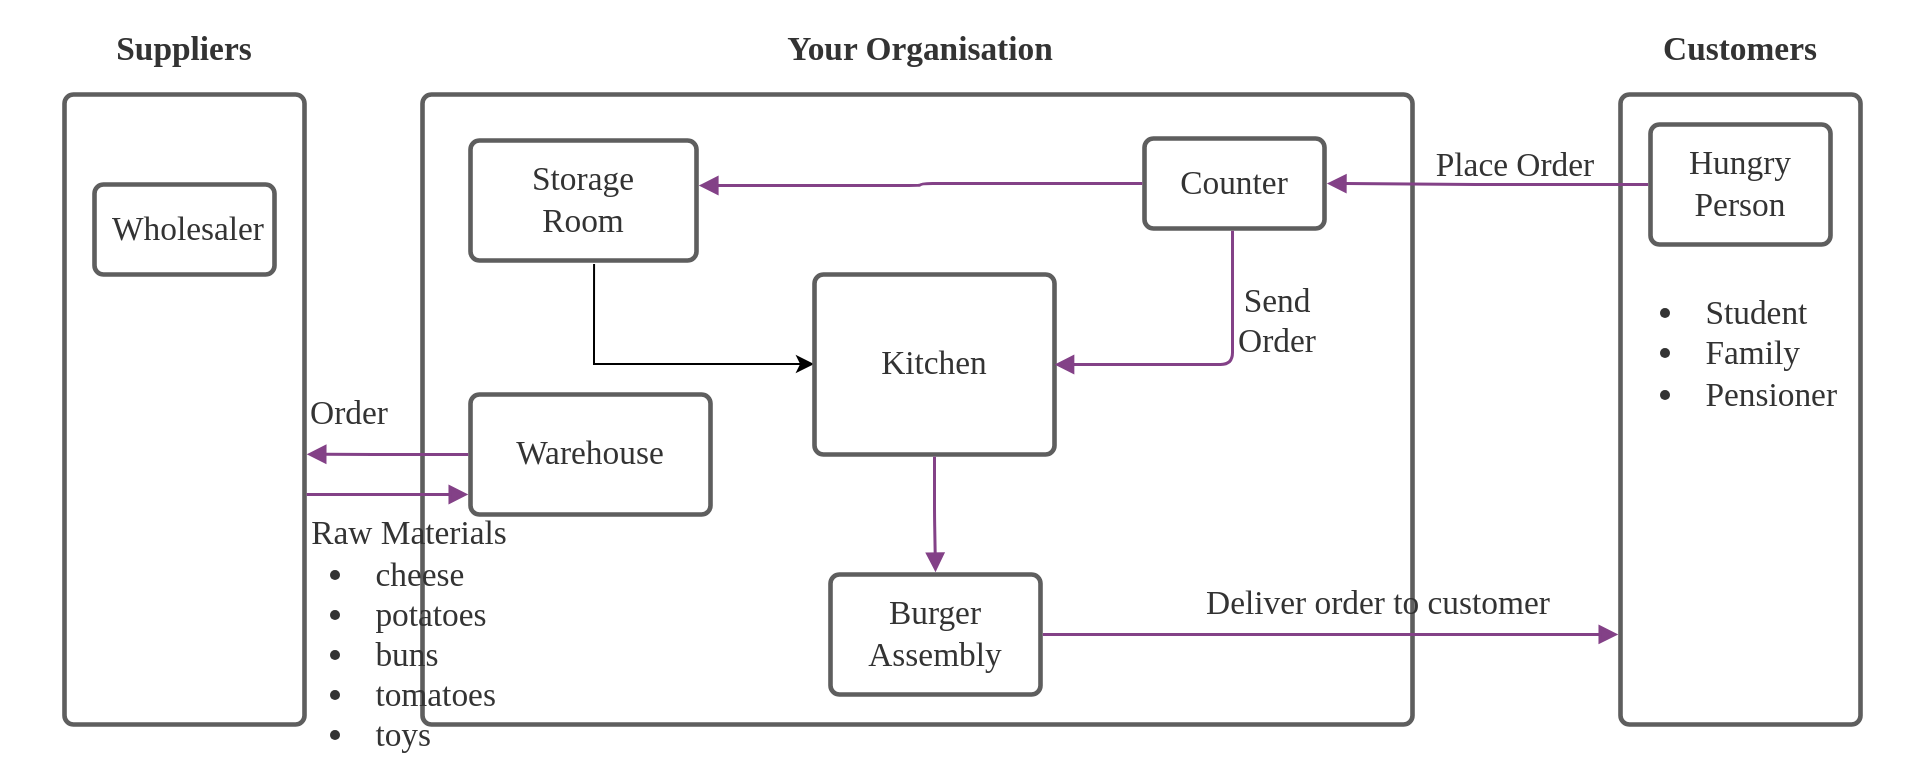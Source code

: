 <mxfile version="16.1.4" type="github"><diagram id="P1QKNqAeYt4HCRxQtQzc" name="Page-1"><mxGraphModel dx="981" dy="506" grid="1" gridSize="10" guides="1" tooltips="1" connect="1" arrows="1" fold="1" page="1" pageScale="1" pageWidth="827" pageHeight="1169" math="0" shadow="0"><root><mxCell id="0"/><mxCell id="1" parent="0"/><UserObject label="" lucidchartObjectId="QqQAl.x97Tu-" id="T_l3l5ipaM6aW_jaC9lw-1"><mxCell style="html=1;overflow=block;blockSpacing=1;whiteSpace=wrap;fontSize=13;spacing=9;strokeColor=#5e5e5e;strokeOpacity=100;rounded=1;absoluteArcSize=1;arcSize=9;strokeWidth=2.3;" vertex="1" parent="1"><mxGeometry x="823" y="135" width="120" height="315" as="geometry"/></mxCell></UserObject><UserObject label="" lucidchartObjectId="EqQAbCjBQSPl" id="T_l3l5ipaM6aW_jaC9lw-2"><mxCell style="html=1;overflow=block;blockSpacing=1;whiteSpace=wrap;fontSize=13;spacing=9;strokeColor=#5e5e5e;strokeOpacity=100;rounded=1;absoluteArcSize=1;arcSize=9;strokeWidth=2.3;" vertex="1" parent="1"><mxGeometry x="224" y="135" width="495" height="315" as="geometry"/></mxCell></UserObject><UserObject label="" lucidchartObjectId="4pQAe-gW02T7" id="T_l3l5ipaM6aW_jaC9lw-3"><mxCell style="html=1;overflow=block;blockSpacing=1;whiteSpace=wrap;fontSize=13;spacing=9;strokeColor=#5e5e5e;strokeOpacity=100;rounded=1;absoluteArcSize=1;arcSize=9;strokeWidth=2.3;" vertex="1" parent="1"><mxGeometry x="45" y="135" width="120" height="315" as="geometry"/></mxCell></UserObject><UserObject label="Wholesaler" lucidchartObjectId="zrQAACOR_C7H" id="T_l3l5ipaM6aW_jaC9lw-4"><mxCell style="html=1;overflow=block;blockSpacing=1;whiteSpace=wrap;fontSize=16.7;fontFamily=Liberation Serif;fontColor=#333333;spacing=9;strokeColor=#5e5e5e;strokeOpacity=100;rounded=1;absoluteArcSize=1;arcSize=9;strokeWidth=2.3;" vertex="1" parent="1"><mxGeometry x="60" y="180" width="90" height="45" as="geometry"/></mxCell></UserObject><mxCell id="T_l3l5ipaM6aW_jaC9lw-28" style="edgeStyle=orthogonalEdgeStyle;rounded=0;orthogonalLoop=1;jettySize=auto;html=1;entryX=0;entryY=0.5;entryDx=0;entryDy=0;exitX=0.549;exitY=1.033;exitDx=0;exitDy=0;exitPerimeter=0;" edge="1" parent="1" source="T_l3l5ipaM6aW_jaC9lw-5" target="T_l3l5ipaM6aW_jaC9lw-8"><mxGeometry relative="1" as="geometry"><Array as="points"><mxPoint x="310" y="270"/></Array></mxGeometry></mxCell><UserObject label="Storage Room" lucidchartObjectId="VrQAUFQwbw6T" id="T_l3l5ipaM6aW_jaC9lw-5"><mxCell style="html=1;overflow=block;blockSpacing=1;whiteSpace=wrap;fontSize=16.7;fontFamily=Liberation Serif;fontColor=#333333;spacing=9;strokeColor=#5e5e5e;strokeOpacity=100;rounded=1;absoluteArcSize=1;arcSize=9;strokeWidth=2.3;" vertex="1" parent="1"><mxGeometry x="248" y="158" width="113" height="60" as="geometry"/></mxCell></UserObject><UserObject label="Warehouse" lucidchartObjectId="YrQAJ8SqAjfS" id="T_l3l5ipaM6aW_jaC9lw-6"><mxCell style="html=1;overflow=block;blockSpacing=1;whiteSpace=wrap;fontSize=16.7;fontFamily=Liberation Serif;fontColor=#333333;spacing=9;strokeColor=#5e5e5e;strokeOpacity=100;rounded=1;absoluteArcSize=1;arcSize=9;strokeWidth=2.3;" vertex="1" parent="1"><mxGeometry x="248" y="285" width="120" height="60" as="geometry"/></mxCell></UserObject><UserObject label="Burger Assembly" lucidchartObjectId="YrQAPKSkL5sY" id="T_l3l5ipaM6aW_jaC9lw-7"><mxCell style="html=1;overflow=block;blockSpacing=1;whiteSpace=wrap;fontSize=16.7;fontFamily=Liberation Serif;fontColor=#333333;spacing=9;strokeColor=#5e5e5e;strokeOpacity=100;rounded=1;absoluteArcSize=1;arcSize=9;strokeWidth=2.3;" vertex="1" parent="1"><mxGeometry x="428" y="375" width="105" height="60" as="geometry"/></mxCell></UserObject><UserObject label="Kitchen" lucidchartObjectId="ZrQA6aTgb5a-" id="T_l3l5ipaM6aW_jaC9lw-8"><mxCell style="html=1;overflow=block;blockSpacing=1;whiteSpace=wrap;fontSize=16.7;fontFamily=Liberation Serif;fontColor=#333333;spacing=9;strokeColor=#5e5e5e;strokeOpacity=100;rounded=1;absoluteArcSize=1;arcSize=9;strokeWidth=2.3;" vertex="1" parent="1"><mxGeometry x="420" y="225" width="120" height="90" as="geometry"/></mxCell></UserObject><UserObject label="Counter" lucidchartObjectId="ZrQAo~8UUH6N" id="T_l3l5ipaM6aW_jaC9lw-9"><mxCell style="html=1;overflow=block;blockSpacing=1;whiteSpace=wrap;fontSize=16.7;fontFamily=Liberation Serif;fontColor=#333333;spacing=9;strokeColor=#5e5e5e;strokeOpacity=100;rounded=1;absoluteArcSize=1;arcSize=9;strokeWidth=2.3;" vertex="1" parent="1"><mxGeometry x="585" y="157" width="90" height="45" as="geometry"/></mxCell></UserObject><UserObject label="Hungry Person" lucidchartObjectId="ZrQACl~e6NGO" id="T_l3l5ipaM6aW_jaC9lw-10"><mxCell style="html=1;overflow=block;blockSpacing=1;whiteSpace=wrap;fontSize=16.7;fontFamily=Liberation Serif;fontColor=#333333;spacing=9;strokeColor=#5e5e5e;strokeOpacity=100;rounded=1;absoluteArcSize=1;arcSize=9;strokeWidth=2.3;" vertex="1" parent="1"><mxGeometry x="838" y="150" width="90" height="60" as="geometry"/></mxCell></UserObject><UserObject label="Suppliers" lucidchartObjectId="CtQAwPfJusHP" id="T_l3l5ipaM6aW_jaC9lw-11"><mxCell style="html=1;overflow=block;blockSpacing=1;whiteSpace=wrap;fontSize=16.7;fontFamily=Liberation Serif;fontColor=#333333;fontStyle=1;spacing=3.8;strokeOpacity=0;fillOpacity=0;rounded=1;absoluteArcSize=1;arcSize=9;fillColor=#ffffff;strokeWidth=2.3;" vertex="1" parent="1"><mxGeometry x="15" y="90" width="180" height="45" as="geometry"/></mxCell></UserObject><UserObject label="Your Organisation" lucidchartObjectId="LtQAj6G6N.Hy" id="T_l3l5ipaM6aW_jaC9lw-12"><mxCell style="html=1;overflow=block;blockSpacing=1;whiteSpace=wrap;fontSize=16.7;fontFamily=Liberation Serif;fontColor=#333333;fontStyle=1;spacing=3.8;strokeOpacity=0;fillOpacity=0;rounded=1;absoluteArcSize=1;arcSize=9;fillColor=#ffffff;strokeWidth=2.3;" vertex="1" parent="1"><mxGeometry x="383" y="90" width="180" height="45" as="geometry"/></mxCell></UserObject><UserObject label="Customers" lucidchartObjectId="XtQAhKaNFwgL" id="T_l3l5ipaM6aW_jaC9lw-13"><mxCell style="html=1;overflow=block;blockSpacing=1;whiteSpace=wrap;fontSize=16.7;fontFamily=Liberation Serif;fontColor=#333333;fontStyle=1;spacing=3.8;strokeOpacity=0;fillOpacity=0;rounded=1;absoluteArcSize=1;arcSize=9;fillColor=#ffffff;strokeWidth=2.3;" vertex="1" parent="1"><mxGeometry x="793" y="90" width="180" height="45" as="geometry"/></mxCell></UserObject><UserObject label="" lucidchartObjectId="BuQA8nzfgfiL" id="T_l3l5ipaM6aW_jaC9lw-14"><mxCell style="html=1;jettySize=18;whiteSpace=wrap;fontSize=13;strokeColor=#834187;strokeOpacity=100;strokeWidth=1.5;rounded=1;arcSize=12;edgeStyle=orthogonalEdgeStyle;startArrow=none;endArrow=block;endFill=1;exitX=-0.013;exitY=0.5;exitPerimeter=0;entryX=1.013;entryY=0.5;entryPerimeter=0;" edge="1" parent="1" source="T_l3l5ipaM6aW_jaC9lw-10" target="T_l3l5ipaM6aW_jaC9lw-9"><mxGeometry width="100" height="100" relative="1" as="geometry"><Array as="points"/></mxGeometry></mxCell></UserObject><UserObject label="Place Order" lucidchartObjectId="PuQArA3U1.VX" id="T_l3l5ipaM6aW_jaC9lw-15"><mxCell style="html=1;overflow=block;blockSpacing=1;whiteSpace=wrap;fontSize=16.7;fontFamily=Liberation Serif;fontColor=#333333;spacing=3.8;strokeOpacity=0;fillOpacity=0;rounded=1;absoluteArcSize=1;arcSize=9;fillColor=#ffffff;strokeWidth=2.3;" vertex="1" parent="1"><mxGeometry x="718" y="157" width="105" height="23" as="geometry"/></mxCell></UserObject><UserObject label="" lucidchartObjectId="RwQAGhhrwGSO" id="T_l3l5ipaM6aW_jaC9lw-16"><mxCell style="html=1;jettySize=18;whiteSpace=wrap;fontSize=13;strokeColor=#834187;strokeOpacity=100;strokeWidth=1.5;rounded=1;arcSize=12;edgeStyle=orthogonalEdgeStyle;startArrow=none;endArrow=block;endFill=1;exitX=0.489;exitY=1.025;exitPerimeter=0;entryX=1;entryY=0.5;entryDx=0;entryDy=0;" edge="1" parent="1" source="T_l3l5ipaM6aW_jaC9lw-9" target="T_l3l5ipaM6aW_jaC9lw-8"><mxGeometry width="100" height="100" relative="1" as="geometry"><Array as="points"><mxPoint x="629" y="270"/></Array></mxGeometry></mxCell></UserObject><UserObject label="" lucidchartObjectId="DxQAXSt-vfQ." id="T_l3l5ipaM6aW_jaC9lw-17"><mxCell style="html=1;jettySize=18;whiteSpace=wrap;fontSize=13;strokeColor=#834187;strokeOpacity=100;strokeWidth=1.5;rounded=1;arcSize=12;edgeStyle=orthogonalEdgeStyle;startArrow=none;endArrow=block;endFill=1;exitX=0.5;exitY=1.013;exitPerimeter=0;entryX=0.5;entryY=-0.019;entryPerimeter=0;" edge="1" parent="1" source="T_l3l5ipaM6aW_jaC9lw-8" target="T_l3l5ipaM6aW_jaC9lw-7"><mxGeometry width="100" height="100" relative="1" as="geometry"><Array as="points"/></mxGeometry></mxCell></UserObject><UserObject label="" lucidchartObjectId="ZxQA.YGGptHr" id="T_l3l5ipaM6aW_jaC9lw-18"><mxCell style="html=1;jettySize=18;whiteSpace=wrap;fontSize=13;strokeColor=#834187;strokeOpacity=100;strokeWidth=1.5;rounded=1;arcSize=12;edgeStyle=orthogonalEdgeStyle;startArrow=none;endArrow=block;endFill=1;exitX=1.011;exitY=0.5;exitPerimeter=0;entryX=-0.009;entryY=0.857;entryPerimeter=0;" edge="1" parent="1" source="T_l3l5ipaM6aW_jaC9lw-7" target="T_l3l5ipaM6aW_jaC9lw-1"><mxGeometry width="100" height="100" relative="1" as="geometry"><Array as="points"/></mxGeometry></mxCell></UserObject><UserObject label="Send Order" lucidchartObjectId="lyQAZYTTtS5H" id="T_l3l5ipaM6aW_jaC9lw-19"><mxCell style="html=1;overflow=block;blockSpacing=1;whiteSpace=wrap;fontSize=16.7;fontFamily=Liberation Serif;fontColor=#333333;spacing=3.8;strokeOpacity=0;fillOpacity=0;rounded=1;absoluteArcSize=1;arcSize=9;fillColor=#ffffff;strokeWidth=2.3;" vertex="1" parent="1"><mxGeometry x="613" y="225" width="77" height="45" as="geometry"/></mxCell></UserObject><UserObject label="Deliver order to customer" lucidchartObjectId="NyQATtS-BoF1" id="T_l3l5ipaM6aW_jaC9lw-20"><mxCell style="html=1;overflow=block;blockSpacing=1;whiteSpace=wrap;fontSize=16.7;fontFamily=Liberation Serif;fontColor=#333333;spacing=3.8;strokeOpacity=0;fillOpacity=0;rounded=1;absoluteArcSize=1;arcSize=9;fillColor=#ffffff;strokeWidth=2.3;" vertex="1" parent="1"><mxGeometry x="597" y="375" width="210" height="30" as="geometry"/></mxCell></UserObject><UserObject label="" lucidchartObjectId="AzQAo3qftXx8" id="T_l3l5ipaM6aW_jaC9lw-21"><mxCell style="html=1;jettySize=18;whiteSpace=wrap;fontSize=13;strokeColor=#834187;strokeOpacity=100;strokeWidth=1.5;rounded=1;arcSize=12;edgeStyle=orthogonalEdgeStyle;startArrow=none;endArrow=block;endFill=1;exitX=-0.009;exitY=0.5;exitPerimeter=0;entryX=1.009;entryY=0.571;entryPerimeter=0;" edge="1" parent="1" source="T_l3l5ipaM6aW_jaC9lw-6" target="T_l3l5ipaM6aW_jaC9lw-3"><mxGeometry width="100" height="100" relative="1" as="geometry"><Array as="points"/></mxGeometry></mxCell></UserObject><UserObject label="" lucidchartObjectId="GzQAxQ8Lowfh" id="T_l3l5ipaM6aW_jaC9lw-22"><mxCell style="html=1;jettySize=18;whiteSpace=wrap;fontSize=13;strokeColor=#834187;strokeOpacity=100;strokeWidth=1.5;rounded=1;arcSize=12;edgeStyle=orthogonalEdgeStyle;startArrow=none;endArrow=block;endFill=1;exitX=1.009;exitY=0.635;exitPerimeter=0;entryX=-0.009;entryY=0.833;entryPerimeter=0;" edge="1" parent="1" source="T_l3l5ipaM6aW_jaC9lw-3" target="T_l3l5ipaM6aW_jaC9lw-6"><mxGeometry width="100" height="100" relative="1" as="geometry"><Array as="points"/></mxGeometry></mxCell></UserObject><UserObject label="" lucidchartObjectId="5AQAPO0YQclM" id="T_l3l5ipaM6aW_jaC9lw-23"><mxCell style="html=1;jettySize=18;whiteSpace=wrap;fontSize=13;strokeColor=#834187;strokeOpacity=100;strokeWidth=1.5;rounded=1;arcSize=12;edgeStyle=orthogonalEdgeStyle;startArrow=none;endArrow=block;endFill=1;exitX=-0.012;exitY=0.5;exitPerimeter=0;entryX=1.01;entryY=0.375;entryPerimeter=0;" edge="1" parent="1" source="T_l3l5ipaM6aW_jaC9lw-9" target="T_l3l5ipaM6aW_jaC9lw-5"><mxGeometry width="100" height="100" relative="1" as="geometry"><Array as="points"/></mxGeometry></mxCell></UserObject><UserObject label="Order" lucidchartObjectId="sBQA9gGkdxlt" id="T_l3l5ipaM6aW_jaC9lw-24"><mxCell style="html=1;overflow=block;blockSpacing=1;whiteSpace=wrap;fontSize=16.7;fontFamily=Liberation Serif;fontColor=#333333;spacing=3.8;strokeOpacity=0;fillOpacity=0;rounded=1;absoluteArcSize=1;arcSize=9;fillColor=#ffffff;strokeWidth=2.3;" vertex="1" parent="1"><mxGeometry x="135" y="281" width="105" height="23" as="geometry"/></mxCell></UserObject><UserObject label="&lt;div style=&quot;display: flex; justify-content: center; text-align: center; align-items: baseline; font-size: 0; line-height: 1.25;margin-top: -2px;&quot;&gt;&lt;span&gt;&lt;span style=&quot;font-size:16.7px;color:#333333;font-family: Liberation Serif;&quot;&gt;Raw Materials&#xA;&lt;/span&gt;&lt;/span&gt;&lt;/div&gt;&lt;ul style=&quot;margin: 0px; padding-left: 10px;list-style-position: inside; list-style-type:disc&quot;&gt;&lt;li style=&quot;text-align:left;color:#333333;font-size:16.7px;&quot;&gt;&lt;span style=&quot;margin-left: 0px;margin-top: -2px;&quot;&gt;&lt;span style=&quot;font-size:16.7px;color:#333333;font-family: Liberation Serif;&quot;&gt;cheese&lt;/span&gt;&lt;/span&gt;&lt;/li&gt;&lt;li style=&quot;text-align:left;color:#333333;font-size:16.7px;&quot;&gt;&lt;span style=&quot;margin-left: 0px;margin-top: -2px;&quot;&gt;&lt;span style=&quot;font-size:16.7px;color:#333333;font-family: Liberation Serif;&quot;&gt;potatoes&lt;/span&gt;&lt;/span&gt;&lt;/li&gt;&lt;li style=&quot;text-align:left;color:#333333;font-size:16.7px;&quot;&gt;&lt;span style=&quot;margin-left: 0px;margin-top: -2px;&quot;&gt;&lt;span style=&quot;font-size:16.7px;color:#333333;font-family: Liberation Serif;&quot;&gt;buns&lt;/span&gt;&lt;/span&gt;&lt;/li&gt;&lt;li style=&quot;text-align:left;color:#333333;font-size:16.7px;&quot;&gt;&lt;span style=&quot;margin-left: 0px;margin-top: -2px;&quot;&gt;&lt;span style=&quot;font-size:16.7px;color:#333333;font-family: Liberation Serif;&quot;&gt;tomatoes&lt;/span&gt;&lt;/span&gt;&lt;/li&gt;&lt;li style=&quot;text-align:left;color:#333333;font-size:16.7px;&quot;&gt;&lt;span style=&quot;margin-left: 0px;margin-top: -2px;&quot;&gt;&lt;span style=&quot;font-size:16.7px;color:#333333;font-family: Liberation Serif;&quot;&gt;toys&lt;/span&gt;&lt;/span&gt;&lt;/li&gt;&lt;/ul&gt;" lucidchartObjectId="fCQAsfcgS3wM" id="T_l3l5ipaM6aW_jaC9lw-25"><mxCell style="html=1;overflow=block;blockSpacing=1;whiteSpace=wrap;fontSize=13;fontFamily=Liberation Serif;spacing=3.8;strokeOpacity=0;fillOpacity=0;rounded=1;absoluteArcSize=1;arcSize=9;fillColor=#ffffff;strokeWidth=2.3;" vertex="1" parent="1"><mxGeometry x="165" y="338" width="105" height="135" as="geometry"/></mxCell></UserObject><UserObject label="&lt;ul style=&quot;margin: 0px; padding-left: 10px;list-style-position: inside; list-style-type:disc&quot;&gt;&lt;li style=&quot;text-align:left;color:#333333;font-size:16.7px;&quot;&gt;&lt;span style=&quot;margin-left: 0px;margin-top: -2px;&quot;&gt;&lt;span style=&quot;font-size:16.7px;color:#333333;font-family: Liberation Serif;&quot;&gt;Student&lt;/span&gt;&lt;/span&gt;&lt;/li&gt;&lt;li style=&quot;text-align:left;color:#333333;font-size:16.7px;&quot;&gt;&lt;span style=&quot;margin-left: 0px;margin-top: -2px;&quot;&gt;&lt;span style=&quot;font-size:16.7px;color:#333333;font-family: Liberation Serif;&quot;&gt;Family&lt;/span&gt;&lt;/span&gt;&lt;/li&gt;&lt;li style=&quot;text-align:left;color:#333333;font-size:16.7px;&quot;&gt;&lt;span style=&quot;margin-left: 0px;margin-top: -2px;&quot;&gt;&lt;span style=&quot;font-size:16.7px;color:#333333;font-family: Liberation Serif;&quot;&gt;Pensioner&lt;/span&gt;&lt;/span&gt;&lt;/li&gt;&lt;/ul&gt;" lucidchartObjectId="lDQAPSHwXNfh" id="T_l3l5ipaM6aW_jaC9lw-26"><mxCell style="html=1;overflow=block;blockSpacing=1;whiteSpace=wrap;fontSize=13;fontFamily=Liberation Serif;spacing=3.8;strokeOpacity=0;fillOpacity=0;rounded=1;absoluteArcSize=1;arcSize=9;fillColor=#ffffff;strokeWidth=2.3;" vertex="1" parent="1"><mxGeometry x="830" y="225" width="105" height="79" as="geometry"/></mxCell></UserObject></root></mxGraphModel></diagram></mxfile>